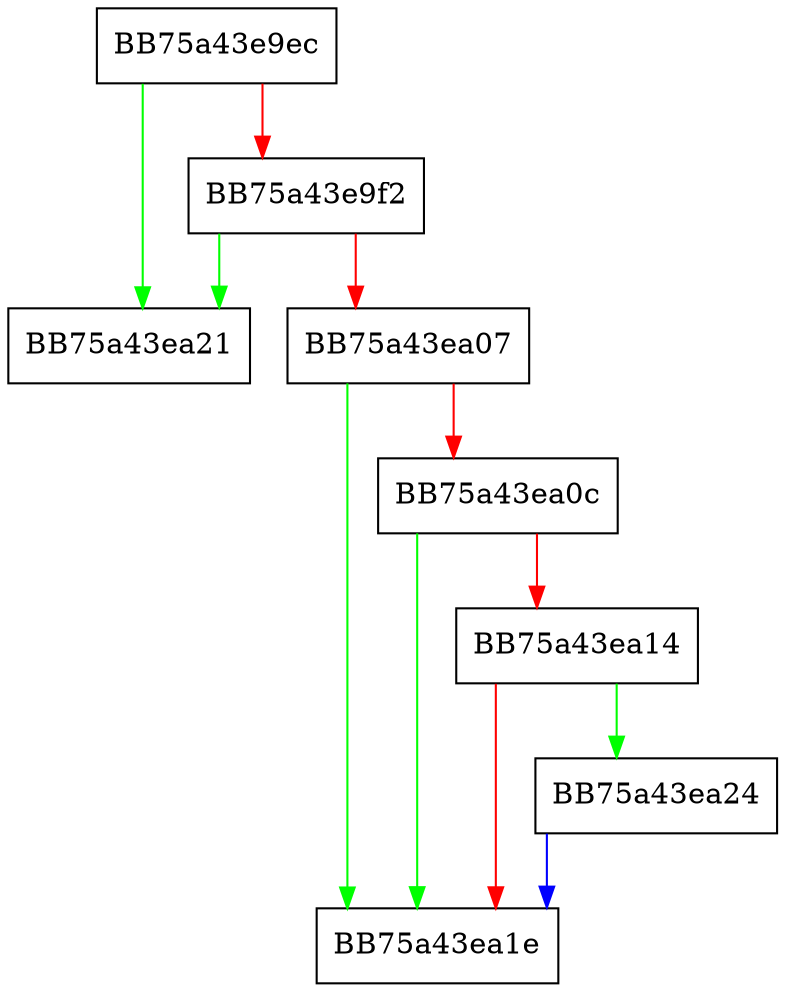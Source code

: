 digraph is_eq_data {
  node [shape="box"];
  graph [splines=ortho];
  BB75a43e9ec -> BB75a43ea21 [color="green"];
  BB75a43e9ec -> BB75a43e9f2 [color="red"];
  BB75a43e9f2 -> BB75a43ea21 [color="green"];
  BB75a43e9f2 -> BB75a43ea07 [color="red"];
  BB75a43ea07 -> BB75a43ea1e [color="green"];
  BB75a43ea07 -> BB75a43ea0c [color="red"];
  BB75a43ea0c -> BB75a43ea1e [color="green"];
  BB75a43ea0c -> BB75a43ea14 [color="red"];
  BB75a43ea14 -> BB75a43ea24 [color="green"];
  BB75a43ea14 -> BB75a43ea1e [color="red"];
  BB75a43ea24 -> BB75a43ea1e [color="blue"];
}
